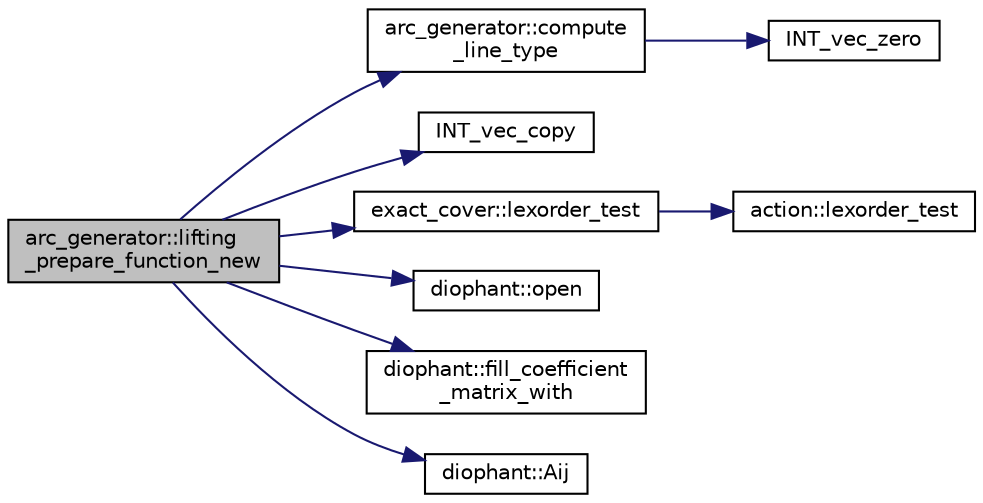digraph "arc_generator::lifting_prepare_function_new"
{
  edge [fontname="Helvetica",fontsize="10",labelfontname="Helvetica",labelfontsize="10"];
  node [fontname="Helvetica",fontsize="10",shape=record];
  rankdir="LR";
  Node1183 [label="arc_generator::lifting\l_prepare_function_new",height=0.2,width=0.4,color="black", fillcolor="grey75", style="filled", fontcolor="black"];
  Node1183 -> Node1184 [color="midnightblue",fontsize="10",style="solid",fontname="Helvetica"];
  Node1184 [label="arc_generator::compute\l_line_type",height=0.2,width=0.4,color="black", fillcolor="white", style="filled",URL="$d4/d21/classarc__generator.html#ab14c3db7fbdf3952bdd39990fd90706a"];
  Node1184 -> Node1185 [color="midnightblue",fontsize="10",style="solid",fontname="Helvetica"];
  Node1185 [label="INT_vec_zero",height=0.2,width=0.4,color="black", fillcolor="white", style="filled",URL="$df/dbf/sajeeb_8_c.html#aa8c9c7977203577026080f546fe4980f"];
  Node1183 -> Node1186 [color="midnightblue",fontsize="10",style="solid",fontname="Helvetica"];
  Node1186 [label="INT_vec_copy",height=0.2,width=0.4,color="black", fillcolor="white", style="filled",URL="$df/dbf/sajeeb_8_c.html#ac2d875e27e009af6ec04d17254d11075"];
  Node1183 -> Node1187 [color="midnightblue",fontsize="10",style="solid",fontname="Helvetica"];
  Node1187 [label="exact_cover::lexorder_test",height=0.2,width=0.4,color="black", fillcolor="white", style="filled",URL="$df/d94/classexact__cover.html#a5f11e25f122a6eecf845c5b6d5680de8"];
  Node1187 -> Node1188 [color="midnightblue",fontsize="10",style="solid",fontname="Helvetica"];
  Node1188 [label="action::lexorder_test",height=0.2,width=0.4,color="black", fillcolor="white", style="filled",URL="$d2/d86/classaction.html#a9ff38f81bf4d9e0d3dcb681eb8aa1998"];
  Node1183 -> Node1189 [color="midnightblue",fontsize="10",style="solid",fontname="Helvetica"];
  Node1189 [label="diophant::open",height=0.2,width=0.4,color="black", fillcolor="white", style="filled",URL="$d7/d9c/classdiophant.html#a182e2928400c2e7fc01f4155cec72b57"];
  Node1183 -> Node1190 [color="midnightblue",fontsize="10",style="solid",fontname="Helvetica"];
  Node1190 [label="diophant::fill_coefficient\l_matrix_with",height=0.2,width=0.4,color="black", fillcolor="white", style="filled",URL="$d7/d9c/classdiophant.html#ad230bdbdc99c4b1e5b2973659739e72f"];
  Node1183 -> Node1191 [color="midnightblue",fontsize="10",style="solid",fontname="Helvetica"];
  Node1191 [label="diophant::Aij",height=0.2,width=0.4,color="black", fillcolor="white", style="filled",URL="$d7/d9c/classdiophant.html#af86d3bf833485e2f2d7b4a19288fc698"];
}
